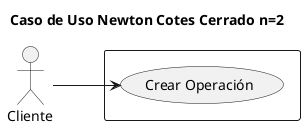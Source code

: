 @startuml

title Caso de Uso Newton Cotes Cerrado n=2

left to right direction

actor Cliente as user

rectangle  {
    usecase "Crear Operación" as crear
}

user --> crear: ""

@enduml